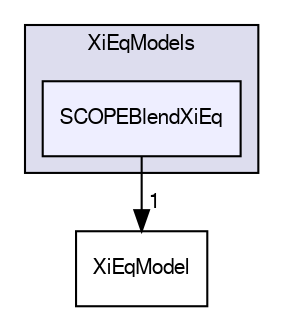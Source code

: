 digraph "applications/solvers/combustion/PDRFoam/XiModels/XiEqModels/SCOPEBlendXiEq" {
  bgcolor=transparent;
  compound=true
  node [ fontsize="10", fontname="FreeSans"];
  edge [ labelfontsize="10", labelfontname="FreeSans"];
  subgraph clusterdir_86c6030308677972953fc7979d3a85bb {
    graph [ bgcolor="#ddddee", pencolor="black", label="XiEqModels" fontname="FreeSans", fontsize="10", URL="dir_86c6030308677972953fc7979d3a85bb.html"]
  dir_b0d67970745ae4127059793c393f4c28 [shape=box, label="SCOPEBlendXiEq", style="filled", fillcolor="#eeeeff", pencolor="black", URL="dir_b0d67970745ae4127059793c393f4c28.html"];
  }
  dir_a02a87a06df1180e1e734c7954ddb4f4 [shape=box label="XiEqModel" URL="dir_a02a87a06df1180e1e734c7954ddb4f4.html"];
  dir_b0d67970745ae4127059793c393f4c28->dir_a02a87a06df1180e1e734c7954ddb4f4 [headlabel="1", labeldistance=1.5 headhref="dir_000087_000089.html"];
}
